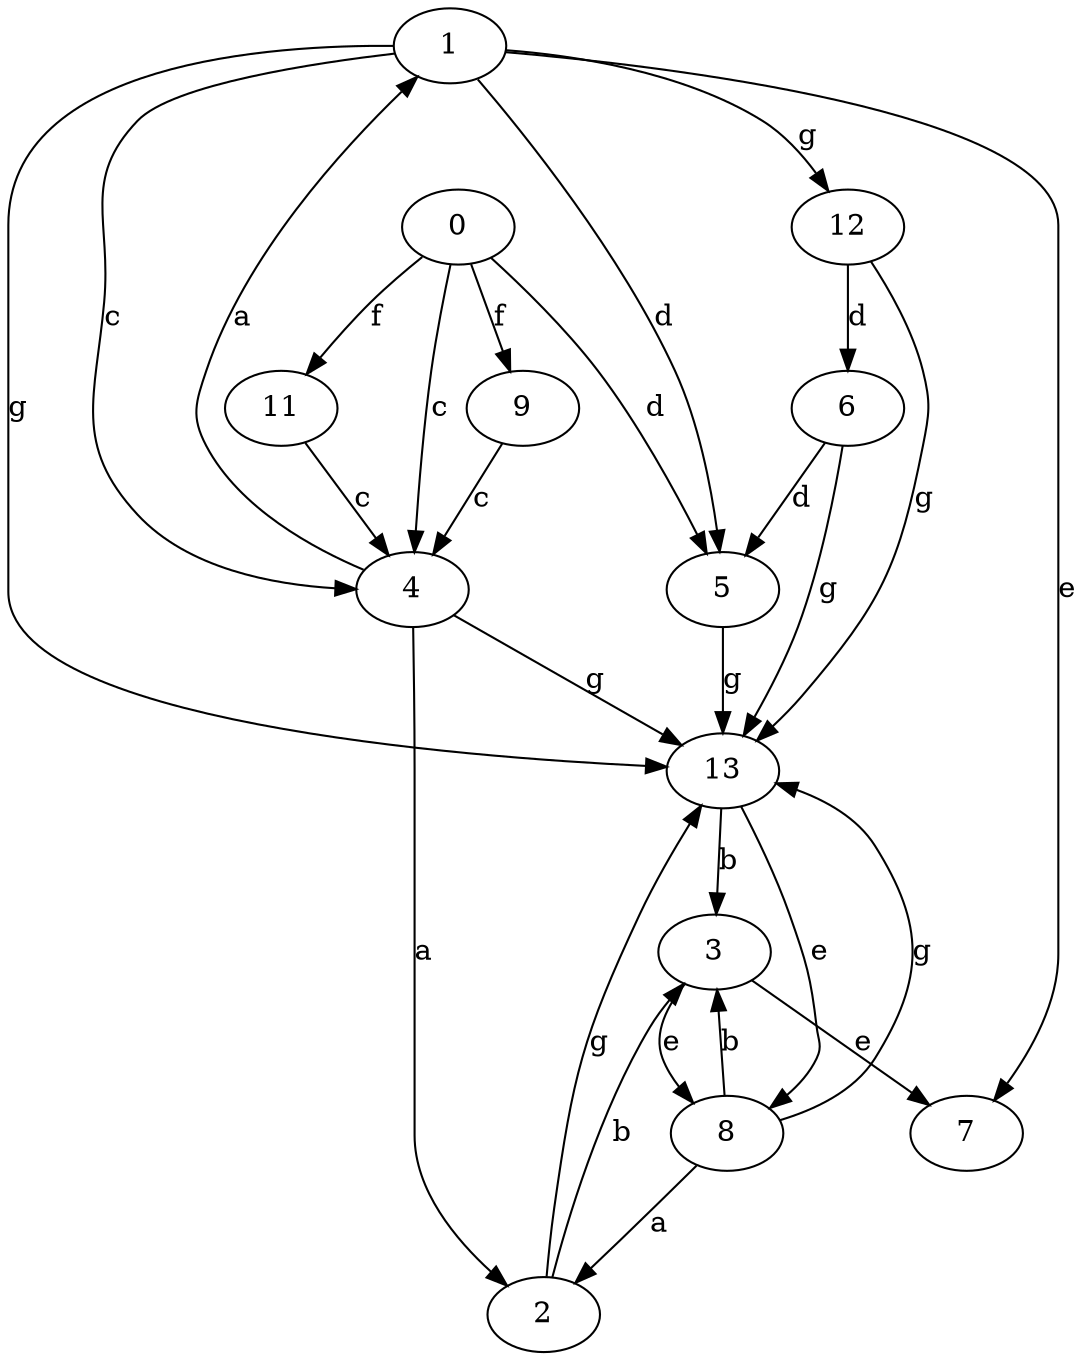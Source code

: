 strict digraph  {
1;
2;
3;
4;
5;
6;
0;
7;
8;
9;
11;
12;
13;
1 -> 4  [label=c];
1 -> 5  [label=d];
1 -> 7  [label=e];
1 -> 12  [label=g];
1 -> 13  [label=g];
2 -> 3  [label=b];
2 -> 13  [label=g];
3 -> 7  [label=e];
3 -> 8  [label=e];
4 -> 1  [label=a];
4 -> 2  [label=a];
4 -> 13  [label=g];
5 -> 13  [label=g];
6 -> 5  [label=d];
6 -> 13  [label=g];
0 -> 4  [label=c];
0 -> 5  [label=d];
0 -> 9  [label=f];
0 -> 11  [label=f];
8 -> 2  [label=a];
8 -> 3  [label=b];
8 -> 13  [label=g];
9 -> 4  [label=c];
11 -> 4  [label=c];
12 -> 6  [label=d];
12 -> 13  [label=g];
13 -> 3  [label=b];
13 -> 8  [label=e];
}
